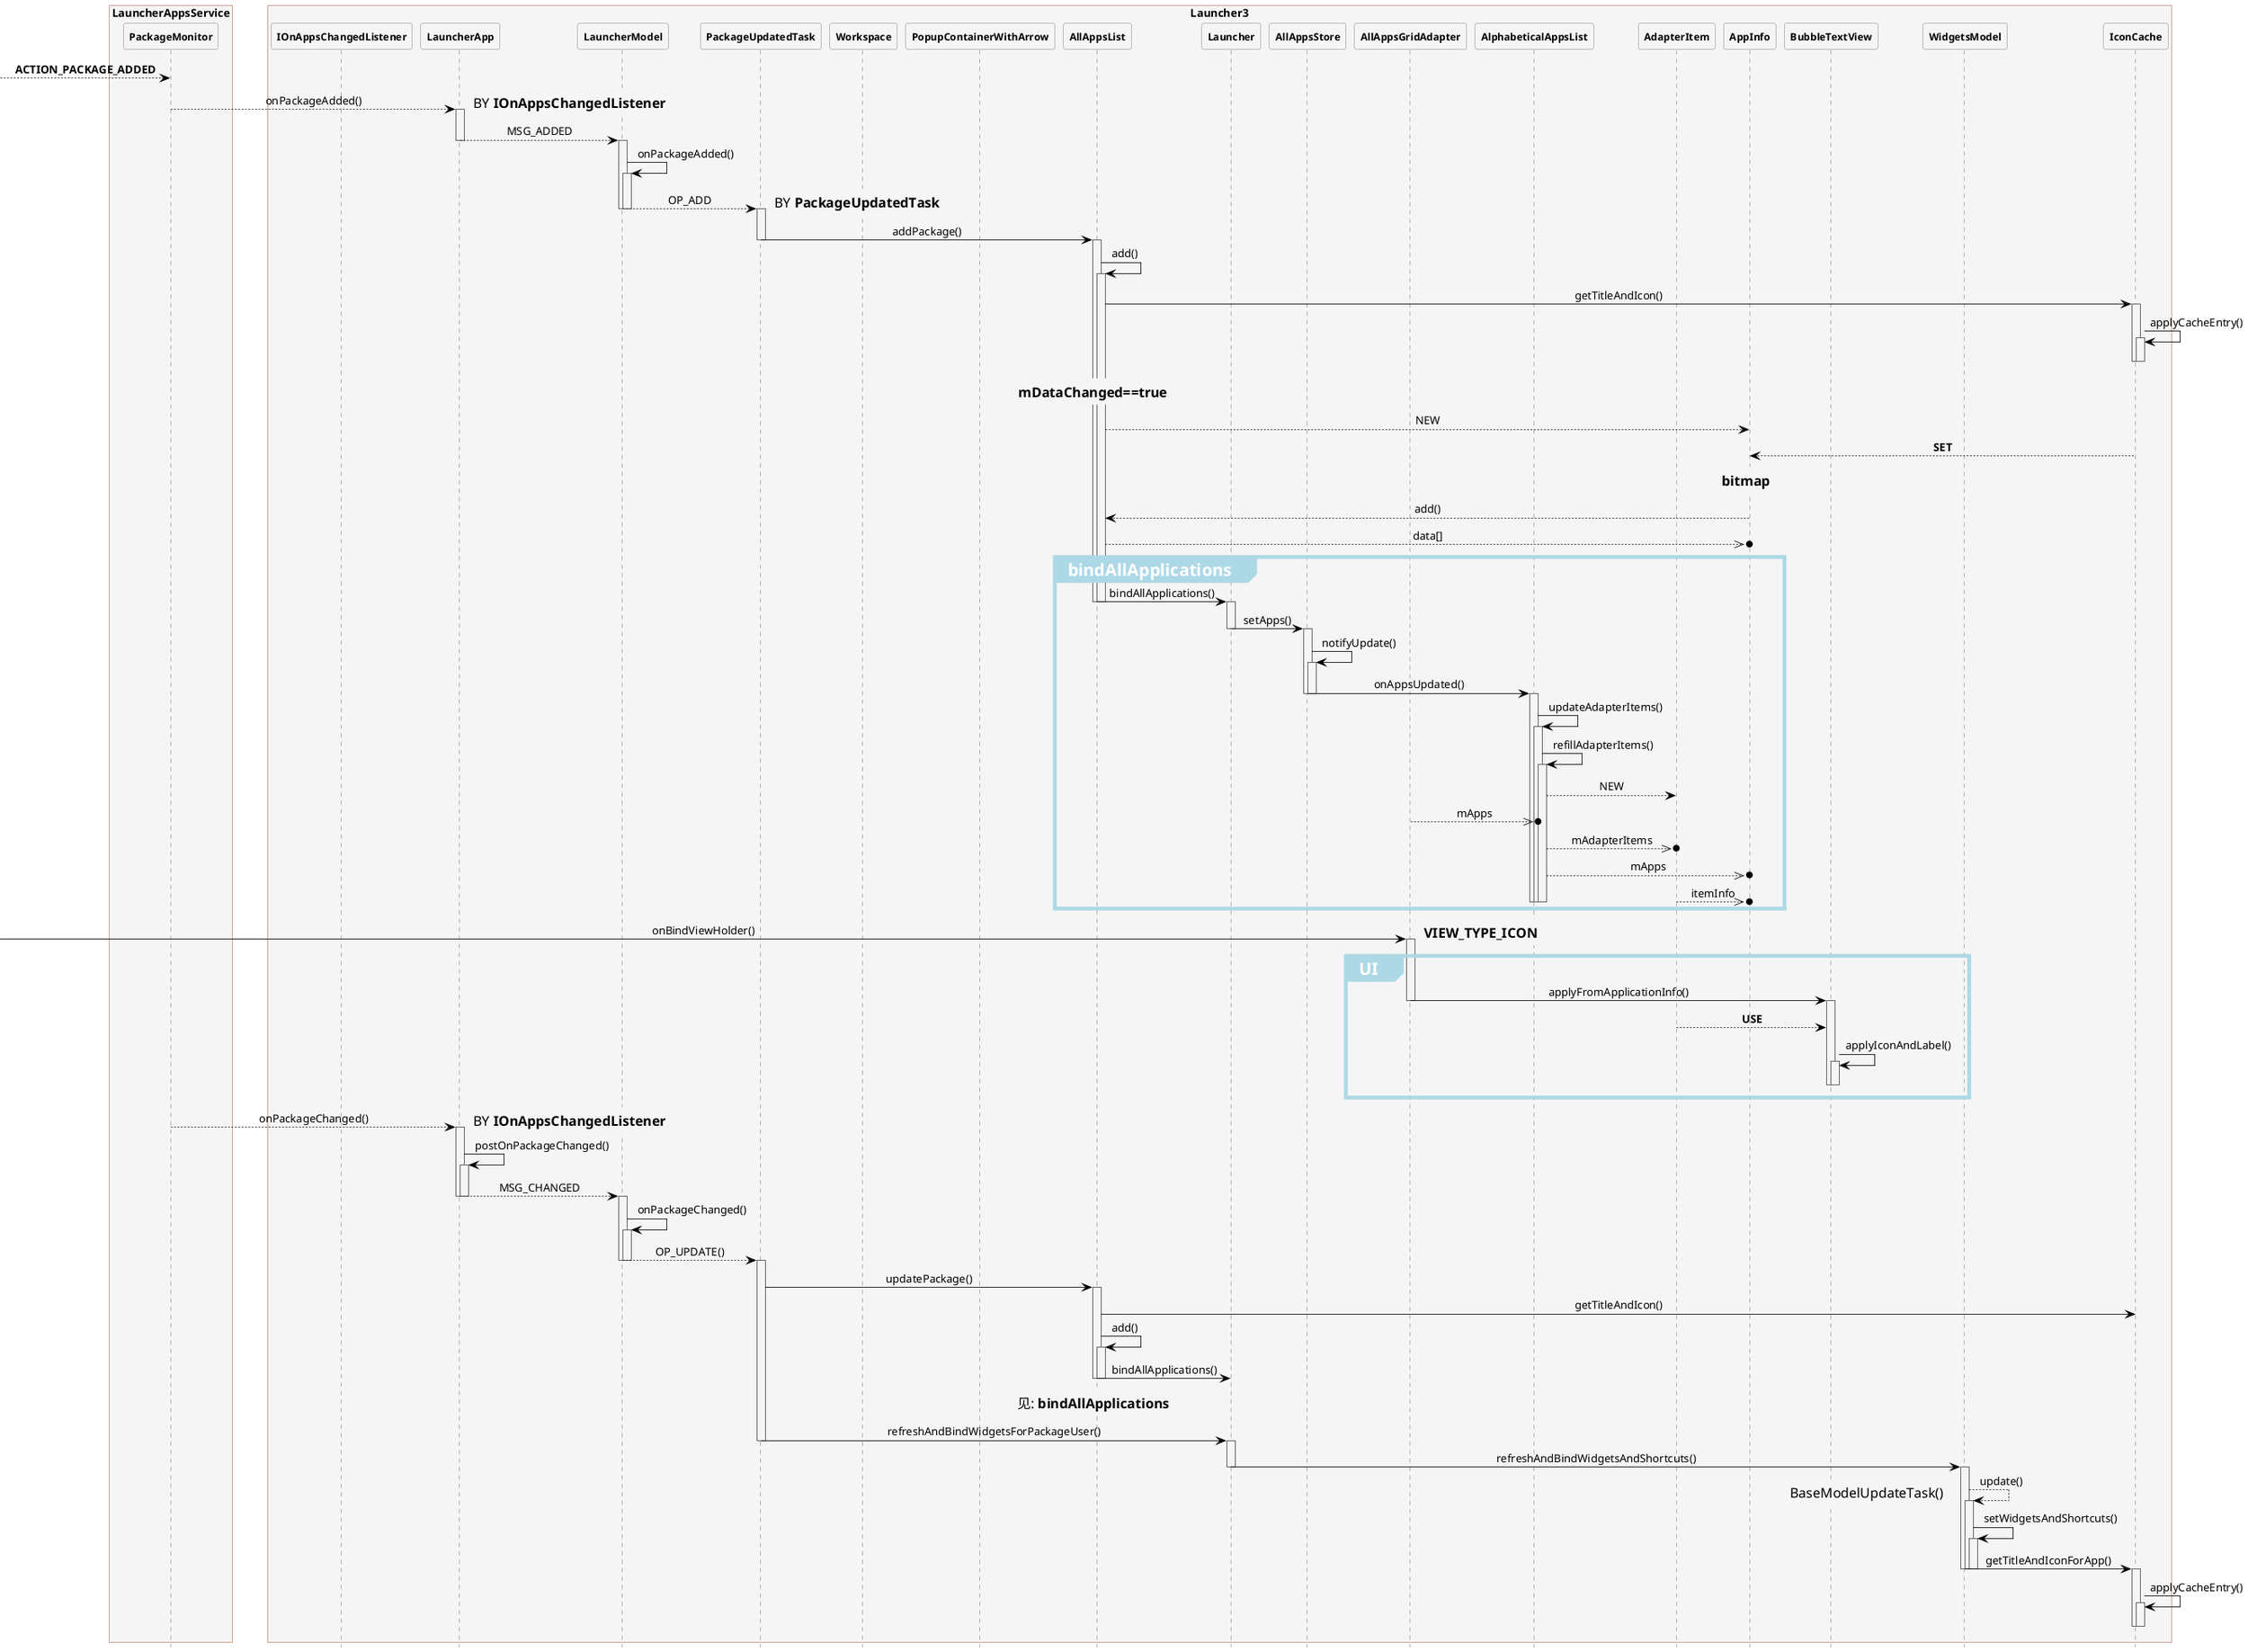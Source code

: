 @startuml app_icon
 
hide footbox
skinparam {
    ' defaultFontName Abyssinica SIL
    Shadowing false  
    backgroundColor white
    NoteFontColor #Black
    NoteFontSize 16
    NoteTextAlignment left
    NoteBackgroundColor WhiteSmoke
    NoteColor transparent
    NoteBorderThickness 0
    NoteBorderColor transparent
    NoteBorderThickness 0
    NoteShadowing false
    ParticipantPadding 0
    BoxPadding 20
    dpi 96
    ClassBackgroundColor transparent
    ClassHeaderBackgroundColor lightBlue
    ClassStereotypeFontColor transparent
    SequenceBoxBordercolor sienna
    SequenceBoxFontSize 24
    SequenceBoxFontColor Black
    SequenceBoxBackgroundColor WhiteSmoke
    SequenceLifeLineBackgroundColor WhiteSmoke
    SequenceMessageAlignment center
    SequenceGroupHeaderFontColor White
    SequenceGroupHeaderFontSize 20
    SequenceGroupBodyBackgroundColor transparent
    SequenceGroupBorderThickness 4
    ' SequenceGroupBackgroundColor DarkOliveGreen
    ' SequenceGroupBorderColor DarkOliveGreen
    SequenceGroupBackgroundColor LightBlue
    SequenceGroupBorderColor LightBlue
    ' transparent
    sequence {
        ParticipantBackgroundColor WhiteSmoke
        ParticipantBorderColor Gray
        ParticipantFontStyle Bold
        ParticipantFontSize 12
        ParticipantPadding 0

        LifeLineBorderColor DimGray
        ArrowColor Black
        ArrowThickness 0.8
        ColorArrowSeparationSpace 30
    }
}

box LauncherAppsService
participant PackageMonitor
end box

box Launcher3
participant IOnAppsChangedListener
participant LauncherApp
participant LauncherModel
participant PackageUpdatedTask
participant Workspace
participant PopupContainerWithArrow
participant AllAppsList
participant Launcher
participant AllAppsStore
participant AllAppsGridAdapter
participant AlphabeticalAppsList
participant AdapterItem
participant AppInfo
' participant LauncherBindableItemsContainer
participant BubbleTextView
participant WidgetsModel
participant IconCache
end box


' ->Launcher:bindWorkspaceItemsChanged()
' Launcher->Workspace:updateWorkspaceItems()
' Workspace->Workspace:mapOverItems()
' Workspace->Workspace:mapOverCellLayout()
' Workspace->LauncherBindableItemsContainer:updateWorkspaceItems()
' LauncherBindableItemsContainer->BubbleTextView:applyFromWorkspaceItem()



' ->Launcher:bindItems()
' Launcher->Launcher:createShortcut()
' Launcher->BubbleTextView:applyFromWorkspaceItem()
' BubbleTextView->BubbleTextView:applyIconAndLabel()
' BubbleTextView->BubbleTextView:setIcon()

''''''''''''''''''''' onPackageAdded
-->PackageMonitor:**ACTION_PACKAGE_ADDED**
PackageMonitor-->LauncherApp:onPackageAdded()
note right:BY **IOnAppsChangedListener**
activate LauncherApp
LauncherApp-->LauncherModel:MSG_ADDED
deactivate LauncherApp
activate LauncherModel
LauncherModel->LauncherModel:onPackageAdded()
activate LauncherModel
LauncherModel-->PackageUpdatedTask:OP_ADD
note right:BY **PackageUpdatedTask**
deactivate LauncherModel
deactivate LauncherModel
activate PackageUpdatedTask
PackageUpdatedTask->AllAppsList:addPackage()
deactivate PackageUpdatedTask
activate AllAppsList

AllAppsList->AllAppsList:add()
activate AllAppsList
AllAppsList->IconCache:getTitleAndIcon()
activate IconCache
IconCache->IconCache:applyCacheEntry()
note over AllAppsList:**mDataChanged==true**
activate IconCache
deactivate IconCache
deactivate IconCache

' LauncherApp-->LauncherActivityInfo:getActivityList()
AllAppsList-->AppInfo:NEW
IconCache-->AppInfo:**SET**
note over AppInfo:**bitmap**

AppInfo --> AllAppsList:add()
AllAppsList -->>o AppInfo:data[]
group bindAllApplications
AllAppsList->Launcher:bindAllApplications()
deactivate AllAppsList
deactivate AllAppsList
activate Launcher
Launcher->AllAppsStore:setApps()
deactivate Launcher
activate AllAppsStore
AllAppsStore->AllAppsStore:notifyUpdate()
activate AllAppsStore
AllAppsStore->AlphabeticalAppsList:onAppsUpdated()
deactivate AllAppsStore
deactivate AllAppsStore
activate AlphabeticalAppsList
AlphabeticalAppsList->AlphabeticalAppsList:updateAdapterItems()
activate AlphabeticalAppsList
AlphabeticalAppsList->AlphabeticalAppsList:refillAdapterItems()
activate AlphabeticalAppsList
AlphabeticalAppsList-->AdapterItem:NEW
AlphabeticalAppsList o<<-- AllAppsGridAdapter:mApps
AdapterItem o<<-- AlphabeticalAppsList:mAdapterItems
AlphabeticalAppsList -->>o AppInfo:mApps
AdapterItem -->>o AppInfo:itemInfo
deactivate AlphabeticalAppsList
deactivate AlphabeticalAppsList
deactivate AlphabeticalAppsList
end group

->AllAppsGridAdapter:onBindViewHolder()
note right:**VIEW_TYPE_ICON**
activate AllAppsGridAdapter
group UI
AllAppsGridAdapter->BubbleTextView:applyFromApplicationInfo()
deactivate AllAppsGridAdapter
activate BubbleTextView
AdapterItem-->BubbleTextView:**USE**
BubbleTextView->BubbleTextView:applyIconAndLabel()
activate BubbleTextView
deactivate BubbleTextView
deactivate BubbleTextView
end group

' ''''''''''''''''''''' dragIcon
' ->ItemLongClickListener:beginDrag()
' ItemLongClickListener->Workspace:startDrag()
' Workspace->Workspace:beginDragShared()
' Workspace->PopupContainerWithArrow:showForIcon()
' PopupContainerWithArrow->Launcher:refreshAndBindWidgetsForPackageUser()
' activate Launcher


''''''''''''''''''''' onPackageChanged
PackageMonitor-->LauncherApp:onPackageChanged()
note right:BY **IOnAppsChangedListener**
activate LauncherApp
LauncherApp->LauncherApp:postOnPackageChanged()
activate LauncherApp
LauncherApp-->LauncherModel:MSG_CHANGED
deactivate LauncherApp
deactivate LauncherApp
activate LauncherModel
LauncherModel->LauncherModel:onPackageChanged()
activate LauncherModel
LauncherModel-->PackageUpdatedTask:OP_UPDATE()
deactivate LauncherModel
deactivate LauncherModel
activate PackageUpdatedTask


PackageUpdatedTask->AllAppsList:updatePackage()
activate AllAppsList
AllAppsList->IconCache:getTitleAndIcon()
AllAppsList->AllAppsList:add()
activate AllAppsList
AllAppsList->Launcher:bindAllApplications()
note over AllAppsList:见: **bindAllApplications**
deactivate AllAppsList
deactivate AllAppsList


PackageUpdatedTask->Launcher:refreshAndBindWidgetsForPackageUser()
deactivate PackageUpdatedTask
activate Launcher
Launcher->WidgetsModel:refreshAndBindWidgetsAndShortcuts()
deactivate Launcher
activate WidgetsModel
WidgetsModel-->WidgetsModel:update()
note left:BaseModelUpdateTask()
activate WidgetsModel
WidgetsModel->WidgetsModel:setWidgetsAndShortcuts()
activate WidgetsModel
WidgetsModel->IconCache:getTitleAndIconForApp()
deactivate WidgetsModel
deactivate WidgetsModel
deactivate WidgetsModel
activate IconCache
IconCache->IconCache:applyCacheEntry()
activate IconCache
deactivate IconCache
deactivate IconCache

